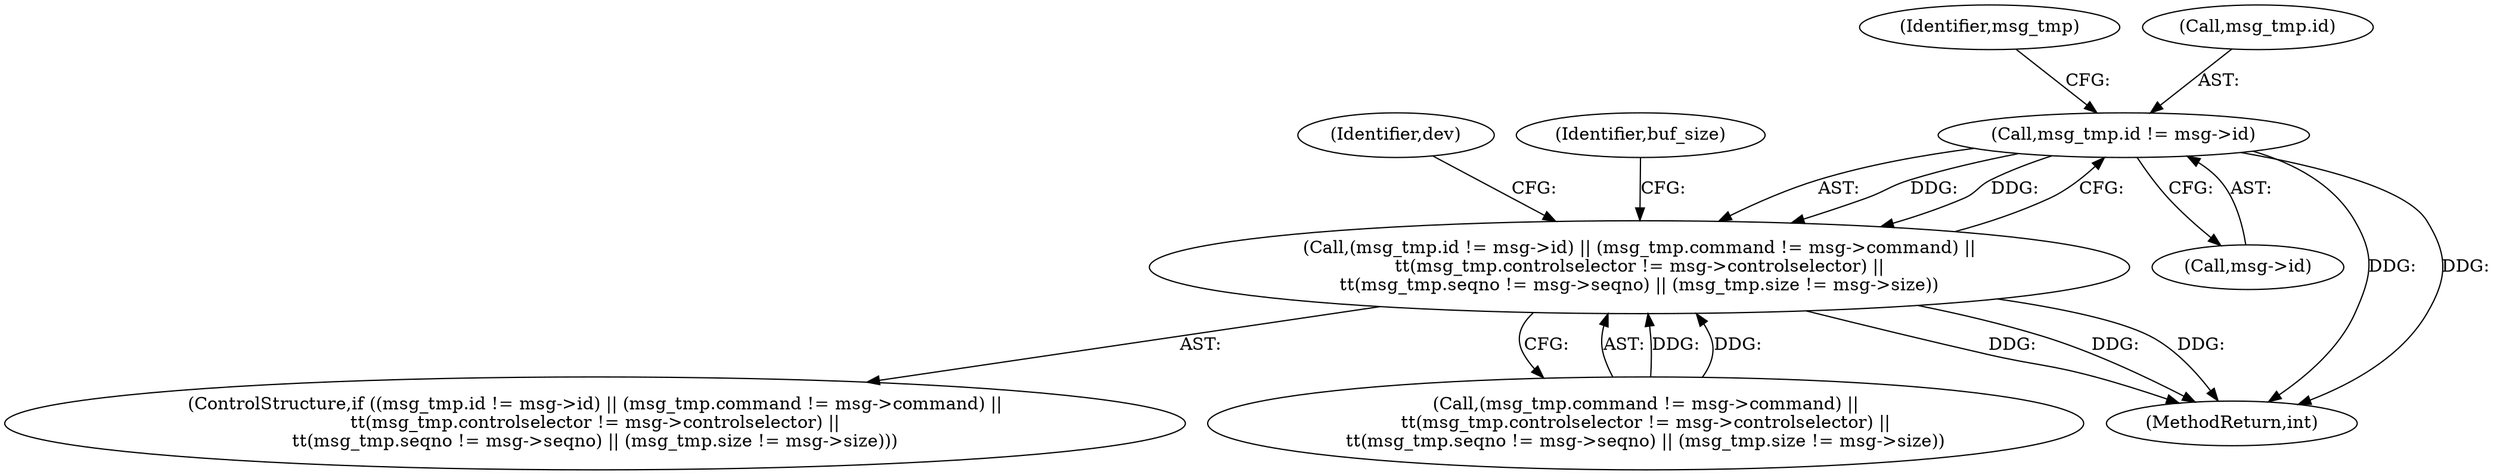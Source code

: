 digraph "0_media-tree_354dd3924a2e43806774953de536257548b5002c@pointer" {
"1000345" [label="(Call,msg_tmp.id != msg->id)"];
"1000344" [label="(Call,(msg_tmp.id != msg->id) || (msg_tmp.command != msg->command) ||\n\t\t(msg_tmp.controlselector != msg->controlselector) ||\n\t\t(msg_tmp.seqno != msg->seqno) || (msg_tmp.size != msg->size))"];
"1000344" [label="(Call,(msg_tmp.id != msg->id) || (msg_tmp.command != msg->command) ||\n\t\t(msg_tmp.controlselector != msg->controlselector) ||\n\t\t(msg_tmp.seqno != msg->seqno) || (msg_tmp.size != msg->size))"];
"1000352" [label="(Call,(msg_tmp.command != msg->command) ||\n\t\t(msg_tmp.controlselector != msg->controlselector) ||\n\t\t(msg_tmp.seqno != msg->seqno) || (msg_tmp.size != msg->size))"];
"1000343" [label="(ControlStructure,if ((msg_tmp.id != msg->id) || (msg_tmp.command != msg->command) ||\n\t\t(msg_tmp.controlselector != msg->controlselector) ||\n\t\t(msg_tmp.seqno != msg->seqno) || (msg_tmp.size != msg->size)))"];
"1000349" [label="(Call,msg->id)"];
"1000573" [label="(MethodReturn,int)"];
"1000385" [label="(Identifier,dev)"];
"1000355" [label="(Identifier,msg_tmp)"];
"1000398" [label="(Identifier,buf_size)"];
"1000346" [label="(Call,msg_tmp.id)"];
"1000345" [label="(Call,msg_tmp.id != msg->id)"];
"1000345" -> "1000344"  [label="AST: "];
"1000345" -> "1000349"  [label="CFG: "];
"1000346" -> "1000345"  [label="AST: "];
"1000349" -> "1000345"  [label="AST: "];
"1000355" -> "1000345"  [label="CFG: "];
"1000344" -> "1000345"  [label="CFG: "];
"1000345" -> "1000573"  [label="DDG: "];
"1000345" -> "1000573"  [label="DDG: "];
"1000345" -> "1000344"  [label="DDG: "];
"1000345" -> "1000344"  [label="DDG: "];
"1000344" -> "1000343"  [label="AST: "];
"1000344" -> "1000352"  [label="CFG: "];
"1000352" -> "1000344"  [label="AST: "];
"1000385" -> "1000344"  [label="CFG: "];
"1000398" -> "1000344"  [label="CFG: "];
"1000344" -> "1000573"  [label="DDG: "];
"1000344" -> "1000573"  [label="DDG: "];
"1000344" -> "1000573"  [label="DDG: "];
"1000352" -> "1000344"  [label="DDG: "];
"1000352" -> "1000344"  [label="DDG: "];
}
